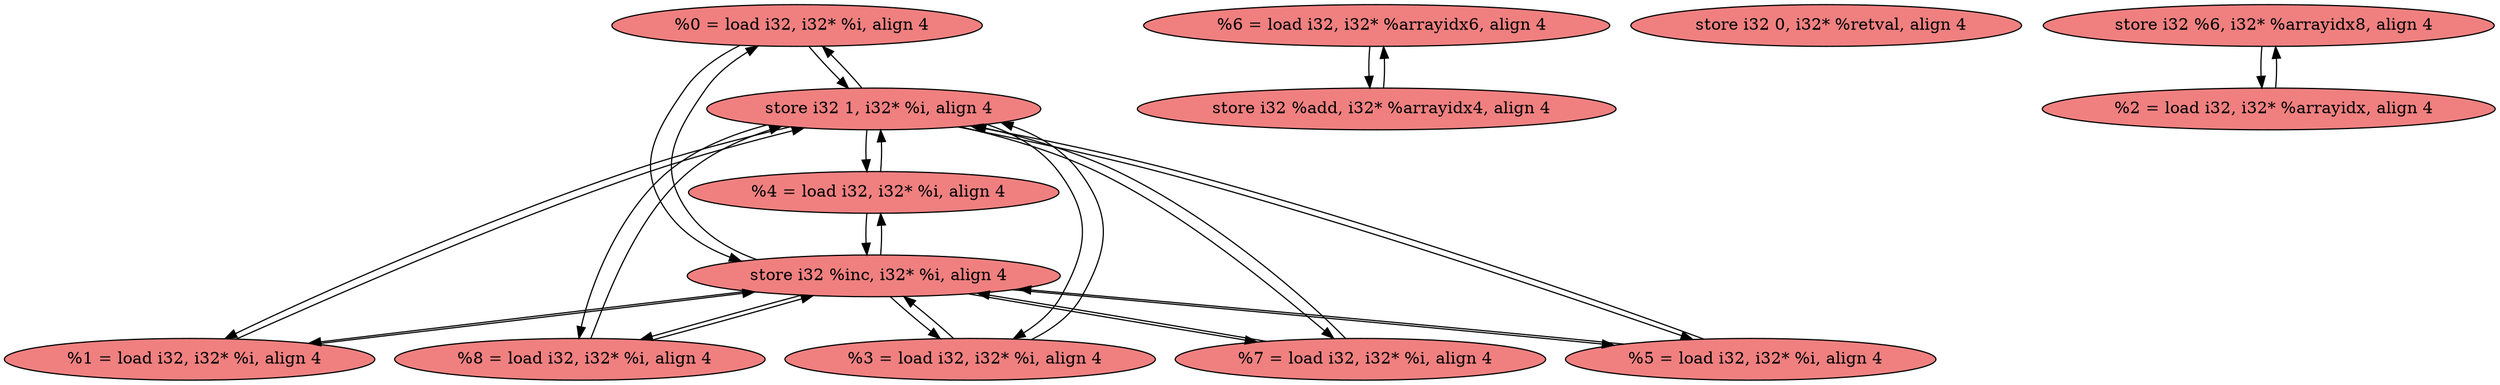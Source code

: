 
digraph G {


node10 [fillcolor=lightcoral,label="  %0 = load i32, i32* %i, align 4",shape=ellipse,style=filled ]
node9 [fillcolor=lightcoral,label="  %6 = load i32, i32* %arrayidx6, align 4",shape=ellipse,style=filled ]
node7 [fillcolor=lightcoral,label="  store i32 0, i32* %retval, align 4",shape=ellipse,style=filled ]
node6 [fillcolor=lightcoral,label="  store i32 1, i32* %i, align 4",shape=ellipse,style=filled ]
node13 [fillcolor=lightcoral,label="  %3 = load i32, i32* %i, align 4",shape=ellipse,style=filled ]
node1 [fillcolor=lightcoral,label="  %7 = load i32, i32* %i, align 4",shape=ellipse,style=filled ]
node12 [fillcolor=lightcoral,label="  store i32 %6, i32* %arrayidx8, align 4",shape=ellipse,style=filled ]
node2 [fillcolor=lightcoral,label="  %5 = load i32, i32* %i, align 4",shape=ellipse,style=filled ]
node3 [fillcolor=lightcoral,label="  store i32 %add, i32* %arrayidx4, align 4",shape=ellipse,style=filled ]
node11 [fillcolor=lightcoral,label="  %1 = load i32, i32* %i, align 4",shape=ellipse,style=filled ]
node0 [fillcolor=lightcoral,label="  store i32 %inc, i32* %i, align 4",shape=ellipse,style=filled ]
node8 [fillcolor=lightcoral,label="  %2 = load i32, i32* %arrayidx, align 4",shape=ellipse,style=filled ]
node4 [fillcolor=lightcoral,label="  %8 = load i32, i32* %i, align 4",shape=ellipse,style=filled ]
node5 [fillcolor=lightcoral,label="  %4 = load i32, i32* %i, align 4",shape=ellipse,style=filled ]

node8->node12 [ ]
node11->node6 [ ]
node6->node11 [ ]
node10->node0 [ ]
node0->node10 [ ]
node6->node4 [ ]
node4->node6 [ ]
node5->node0 [ ]
node0->node5 [ ]
node10->node6 [ ]
node6->node10 [ ]
node13->node6 [ ]
node4->node0 [ ]
node0->node4 [ ]
node9->node3 [ ]
node12->node8 [ ]
node3->node9 [ ]
node13->node0 [ ]
node0->node2 [ ]
node0->node1 [ ]
node1->node0 [ ]
node6->node13 [ ]
node6->node1 [ ]
node2->node6 [ ]
node0->node11 [ ]
node2->node0 [ ]
node11->node0 [ ]
node6->node2 [ ]
node6->node5 [ ]
node0->node13 [ ]
node5->node6 [ ]
node1->node6 [ ]


}
